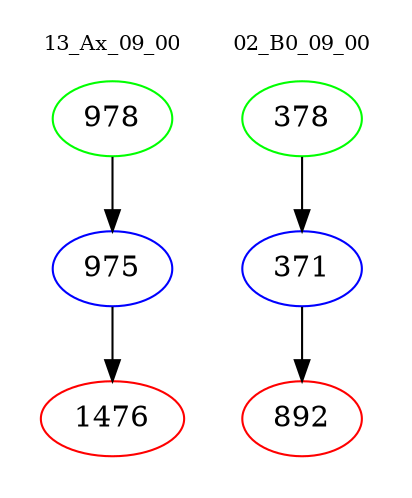 digraph{
subgraph cluster_0 {
color = white
label = "13_Ax_09_00";
fontsize=10;
T0_978 [label="978", color="green"]
T0_978 -> T0_975 [color="black"]
T0_975 [label="975", color="blue"]
T0_975 -> T0_1476 [color="black"]
T0_1476 [label="1476", color="red"]
}
subgraph cluster_1 {
color = white
label = "02_B0_09_00";
fontsize=10;
T1_378 [label="378", color="green"]
T1_378 -> T1_371 [color="black"]
T1_371 [label="371", color="blue"]
T1_371 -> T1_892 [color="black"]
T1_892 [label="892", color="red"]
}
}
